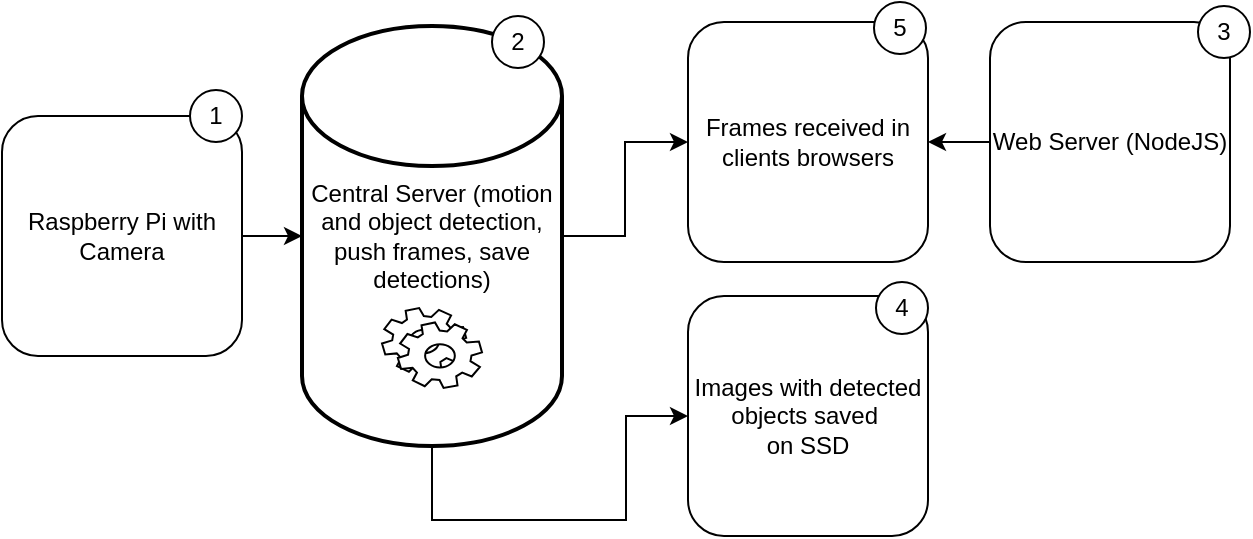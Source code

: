 <mxGraphModel dx="823" dy="653" grid="0" gridSize="10" guides="1" tooltips="1" connect="1" arrows="1" fold="1" page="1" pageScale="1" pageWidth="850" pageHeight="1100" background="#ffffff"><root><mxCell id="0"/><mxCell id="1" parent="0"/><mxCell id="31" style="edgeStyle=orthogonalEdgeStyle;rounded=0;html=1;jettySize=auto;orthogonalLoop=1;" parent="1" source="2" target="12" edge="1"><mxGeometry relative="1" as="geometry"/></mxCell><mxCell id="2" value="Raspberry Pi with Camera" style="whiteSpace=wrap;html=1;aspect=fixed;rounded=1;gradientColor=none;" parent="1" vertex="1"><mxGeometry x="130" y="100" width="120" height="120" as="geometry"/></mxCell><mxCell id="47" style="edgeStyle=orthogonalEdgeStyle;rounded=0;html=1;jettySize=auto;orthogonalLoop=1;" parent="1" source="12" target="23" edge="1"><mxGeometry relative="1" as="geometry"/></mxCell><mxCell id="50" style="edgeStyle=orthogonalEdgeStyle;rounded=0;html=1;jettySize=auto;orthogonalLoop=1;entryX=0;entryY=0.5;" parent="1" source="12" target="24" edge="1"><mxGeometry relative="1" as="geometry"><mxPoint x="403.333" y="360.333" as="targetPoint"/><Array as="points"><mxPoint x="345" y="302"/><mxPoint x="442" y="302"/><mxPoint x="442" y="250"/></Array></mxGeometry></mxCell><mxCell id="12" value="Central Server (motion and object detection, push frames, save detections)" style="shape=mxgraph.flowchart.database;whiteSpace=wrap;html=1;fillColor=#ffffff;strokeColor=#000000;strokeWidth=2;rounded=1;" parent="1" vertex="1"><mxGeometry x="280" y="55" width="130" height="210" as="geometry"/></mxCell><mxCell id="8" value="" style="shape=mxgraph.bpmn.service_task;html=1;rounded=1;gradientColor=none;" parent="1" vertex="1"><mxGeometry x="320" y="196" width="50" height="40" as="geometry"/></mxCell><mxCell id="23" value="Frames received in clients browsers" style="whiteSpace=wrap;html=1;aspect=fixed;rounded=1;gradientColor=none;" parent="1" vertex="1"><mxGeometry x="473" y="53" width="120" height="120" as="geometry"/></mxCell><mxCell id="24" value="Images with detected objects saved&amp;nbsp;&lt;div&gt;on SSD&lt;/div&gt;" style="whiteSpace=wrap;html=1;aspect=fixed;rounded=1;gradientColor=none;" parent="1" vertex="1"><mxGeometry x="473" y="190" width="120" height="120" as="geometry"/></mxCell><mxCell id="51" style="edgeStyle=orthogonalEdgeStyle;rounded=0;html=1;entryX=1;entryY=0.5;jettySize=auto;orthogonalLoop=1;" parent="1" source="25" target="23" edge="1"><mxGeometry relative="1" as="geometry"/></mxCell><mxCell id="25" value="Web Server (NodeJS)" style="whiteSpace=wrap;html=1;aspect=fixed;rounded=1;gradientColor=none;" parent="1" vertex="1"><mxGeometry x="624" y="53" width="120" height="120" as="geometry"/></mxCell><mxCell id="37" value="1" style="ellipse;whiteSpace=wrap;html=1;aspect=fixed;" parent="1" vertex="1"><mxGeometry x="224" y="87" width="26" height="26" as="geometry"/></mxCell><mxCell id="39" value="2" style="ellipse;whiteSpace=wrap;html=1;aspect=fixed;" parent="1" vertex="1"><mxGeometry x="375" y="50" width="26" height="26" as="geometry"/></mxCell><mxCell id="40" value="3" style="ellipse;whiteSpace=wrap;html=1;aspect=fixed;" parent="1" vertex="1"><mxGeometry x="728" y="45" width="26" height="26" as="geometry"/></mxCell><mxCell id="41" value="4" style="ellipse;whiteSpace=wrap;html=1;aspect=fixed;" parent="1" vertex="1"><mxGeometry x="567" y="183" width="26" height="26" as="geometry"/></mxCell><mxCell id="42" value="5" style="ellipse;whiteSpace=wrap;html=1;aspect=fixed;" parent="1" vertex="1"><mxGeometry x="566" y="43" width="26" height="26" as="geometry"/></mxCell></root></mxGraphModel>